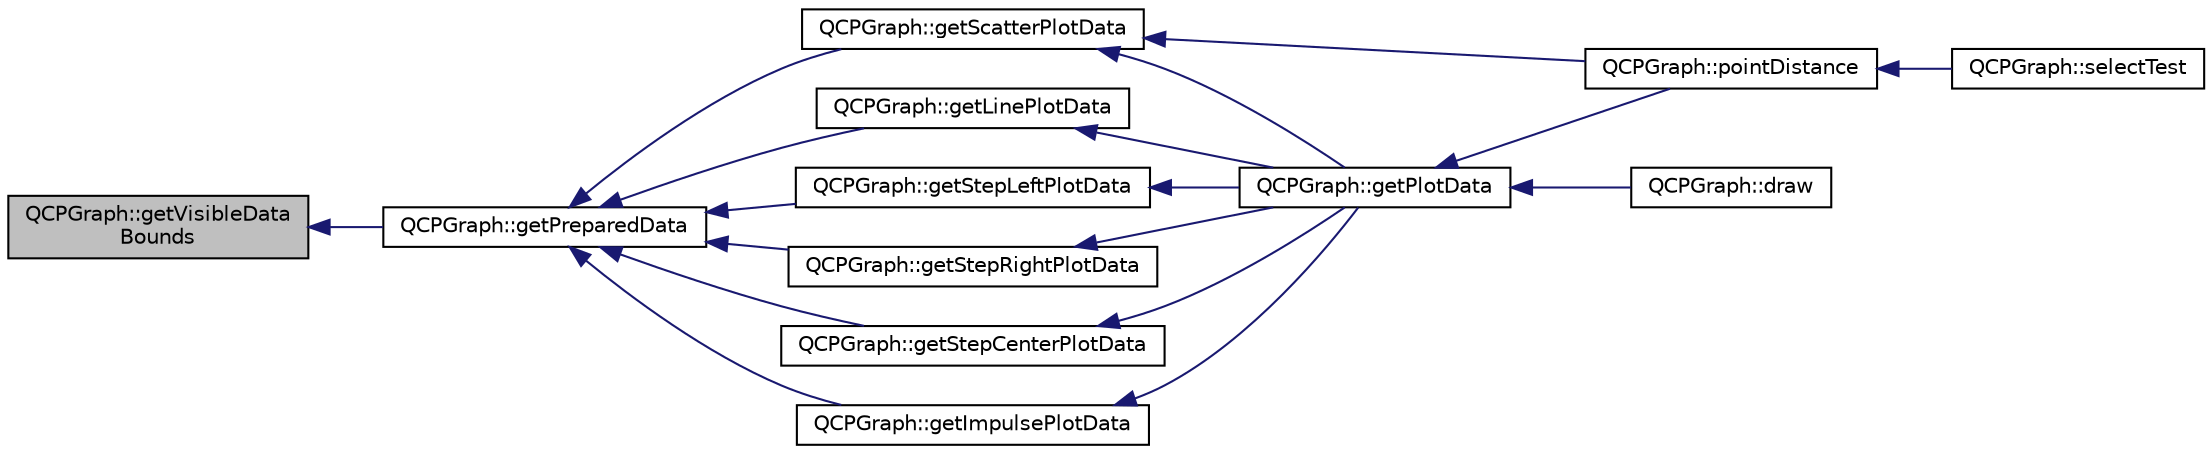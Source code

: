digraph "QCPGraph::getVisibleDataBounds"
{
  edge [fontname="Helvetica",fontsize="10",labelfontname="Helvetica",labelfontsize="10"];
  node [fontname="Helvetica",fontsize="10",shape=record];
  rankdir="LR";
  Node552 [label="QCPGraph::getVisibleData\lBounds",height=0.2,width=0.4,color="black", fillcolor="grey75", style="filled", fontcolor="black"];
  Node552 -> Node553 [dir="back",color="midnightblue",fontsize="10",style="solid",fontname="Helvetica"];
  Node553 [label="QCPGraph::getPreparedData",height=0.2,width=0.4,color="black", fillcolor="white", style="filled",URL="$d2/d4c/class_q_c_p_graph.html#ae853c297da9d21b6720d2d1c3b0121bf"];
  Node553 -> Node554 [dir="back",color="midnightblue",fontsize="10",style="solid",fontname="Helvetica"];
  Node554 [label="QCPGraph::getScatterPlotData",height=0.2,width=0.4,color="black", fillcolor="white", style="filled",URL="$d2/d4c/class_q_c_p_graph.html#a6ea929da420e6c104998060d19740ed6"];
  Node554 -> Node555 [dir="back",color="midnightblue",fontsize="10",style="solid",fontname="Helvetica"];
  Node555 [label="QCPGraph::getPlotData",height=0.2,width=0.4,color="black", fillcolor="white", style="filled",URL="$d2/d4c/class_q_c_p_graph.html#a5ec495f97b8185ba9712430cb1558f52"];
  Node555 -> Node556 [dir="back",color="midnightblue",fontsize="10",style="solid",fontname="Helvetica"];
  Node556 [label="QCPGraph::draw",height=0.2,width=0.4,color="black", fillcolor="white", style="filled",URL="$d2/d4c/class_q_c_p_graph.html#a659218cc62c2a7786213d9dd429c1c8d"];
  Node555 -> Node557 [dir="back",color="midnightblue",fontsize="10",style="solid",fontname="Helvetica"];
  Node557 [label="QCPGraph::pointDistance",height=0.2,width=0.4,color="black", fillcolor="white", style="filled",URL="$d2/d4c/class_q_c_p_graph.html#a96146099a5e68f49c7326a765f768da2"];
  Node557 -> Node558 [dir="back",color="midnightblue",fontsize="10",style="solid",fontname="Helvetica"];
  Node558 [label="QCPGraph::selectTest",height=0.2,width=0.4,color="black", fillcolor="white", style="filled",URL="$d2/d4c/class_q_c_p_graph.html#a36011c34aca4f7a477de25961e2f6c13"];
  Node554 -> Node557 [dir="back",color="midnightblue",fontsize="10",style="solid",fontname="Helvetica"];
  Node553 -> Node559 [dir="back",color="midnightblue",fontsize="10",style="solid",fontname="Helvetica"];
  Node559 [label="QCPGraph::getLinePlotData",height=0.2,width=0.4,color="black", fillcolor="white", style="filled",URL="$d2/d4c/class_q_c_p_graph.html#a77314984a7af578a66e939db0db48556"];
  Node559 -> Node555 [dir="back",color="midnightblue",fontsize="10",style="solid",fontname="Helvetica"];
  Node553 -> Node560 [dir="back",color="midnightblue",fontsize="10",style="solid",fontname="Helvetica"];
  Node560 [label="QCPGraph::getStepLeftPlotData",height=0.2,width=0.4,color="black", fillcolor="white", style="filled",URL="$d2/d4c/class_q_c_p_graph.html#a8f8ae9cb4aa312c2085c3f6f298f19d4"];
  Node560 -> Node555 [dir="back",color="midnightblue",fontsize="10",style="solid",fontname="Helvetica"];
  Node553 -> Node561 [dir="back",color="midnightblue",fontsize="10",style="solid",fontname="Helvetica"];
  Node561 [label="QCPGraph::getStepRightPlotData",height=0.2,width=0.4,color="black", fillcolor="white", style="filled",URL="$d2/d4c/class_q_c_p_graph.html#a59fecb135f47db10e14d75018210bf80"];
  Node561 -> Node555 [dir="back",color="midnightblue",fontsize="10",style="solid",fontname="Helvetica"];
  Node553 -> Node562 [dir="back",color="midnightblue",fontsize="10",style="solid",fontname="Helvetica"];
  Node562 [label="QCPGraph::getStepCenterPlotData",height=0.2,width=0.4,color="black", fillcolor="white", style="filled",URL="$d2/d4c/class_q_c_p_graph.html#ab860d67ecc7e2d7253ab1f19032958c2"];
  Node562 -> Node555 [dir="back",color="midnightblue",fontsize="10",style="solid",fontname="Helvetica"];
  Node553 -> Node563 [dir="back",color="midnightblue",fontsize="10",style="solid",fontname="Helvetica"];
  Node563 [label="QCPGraph::getImpulsePlotData",height=0.2,width=0.4,color="black", fillcolor="white", style="filled",URL="$d2/d4c/class_q_c_p_graph.html#aae73c001a78cbe54e55e6779d7a70957"];
  Node563 -> Node555 [dir="back",color="midnightblue",fontsize="10",style="solid",fontname="Helvetica"];
}
